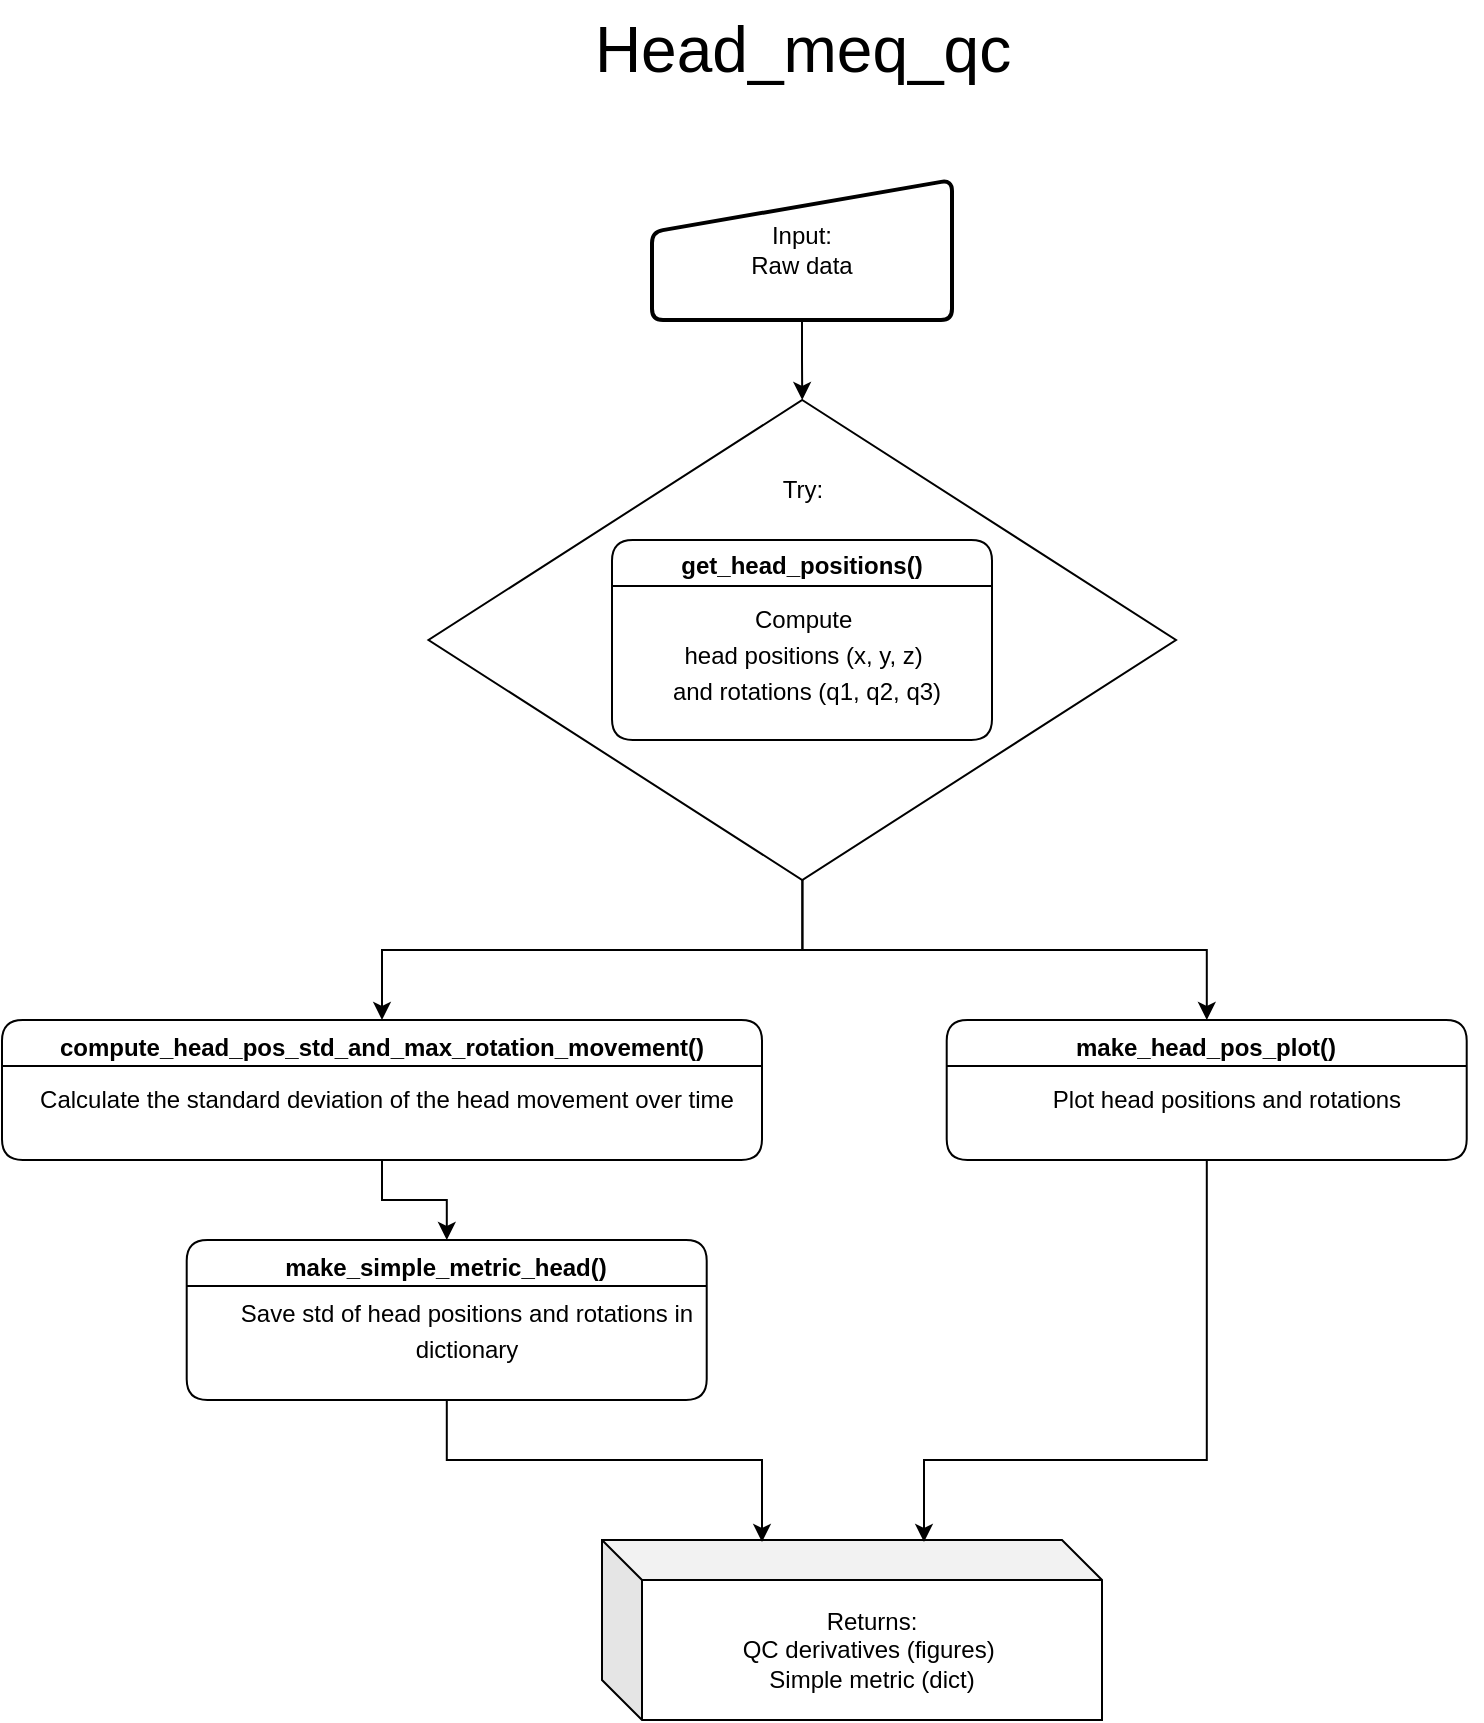 <mxfile version="20.8.16" type="device"><diagram name="Page-1" id="dtkTwhtDY3SrjnRo8XkO"><mxGraphModel dx="2074" dy="1614" grid="1" gridSize="10" guides="1" tooltips="1" connect="1" arrows="1" fold="1" page="0" pageScale="1" pageWidth="827" pageHeight="1169" math="0" shadow="0"><root><mxCell id="0"/><mxCell id="1" parent="0"/><mxCell id="g8LVUfj8DelhADSlZdfI-3" style="edgeStyle=orthogonalEdgeStyle;rounded=0;orthogonalLoop=1;jettySize=auto;html=1;" parent="1" source="g8LVUfj8DelhADSlZdfI-1" target="wm2gfMfbw3rKrTtN4tN1-9" edge="1"><mxGeometry relative="1" as="geometry"/></mxCell><mxCell id="g8LVUfj8DelhADSlZdfI-4" style="edgeStyle=orthogonalEdgeStyle;rounded=0;orthogonalLoop=1;jettySize=auto;html=1;" parent="1" source="g8LVUfj8DelhADSlZdfI-1" target="wm2gfMfbw3rKrTtN4tN1-15" edge="1"><mxGeometry relative="1" as="geometry"/></mxCell><mxCell id="lJstjDnfzTnsdC9-dKv9-14" value="&lt;font style=&quot;font-size: 32px;&quot;&gt;Head_meq_qc&lt;/font&gt;" style="text;html=1;align=center;verticalAlign=middle;resizable=0;points=[];autosize=1;strokeColor=none;fillColor=none;fontSize=18;fontFamily=Helvetica;" parent="1" vertex="1"><mxGeometry x="505" y="-210" width="230" height="50" as="geometry"/></mxCell><mxCell id="g8LVUfj8DelhADSlZdfI-6" style="edgeStyle=orthogonalEdgeStyle;rounded=0;orthogonalLoop=1;jettySize=auto;html=1;entryX=0.5;entryY=0;entryDx=0;entryDy=0;" parent="1" source="wm2gfMfbw3rKrTtN4tN1-1" target="g8LVUfj8DelhADSlZdfI-1" edge="1"><mxGeometry relative="1" as="geometry"/></mxCell><mxCell id="wm2gfMfbw3rKrTtN4tN1-1" value="Input:&lt;br&gt;Raw data" style="html=1;strokeWidth=2;shape=manualInput;whiteSpace=wrap;rounded=1;size=26;arcSize=11;fontFamily=Helvetica;" parent="1" vertex="1"><mxGeometry x="545" y="-120" width="150" height="70" as="geometry"/></mxCell><mxCell id="wm2gfMfbw3rKrTtN4tN1-7" value="" style="group;fontSize=12;" parent="1" vertex="1" connectable="0"><mxGeometry x="220" y="300" width="380" height="70" as="geometry"/></mxCell><mxCell id="wm2gfMfbw3rKrTtN4tN1-8" value="&lt;div style=&quot;border-color: var(--border-color); line-height: 18px;&quot;&gt;&lt;font style=&quot;border-color: var(--border-color);&quot;&gt;Calculate the standard&amp;nbsp;&lt;/font&gt;&lt;font style=&quot;background-color: initial; border-color: var(--border-color);&quot;&gt;deviation&amp;nbsp;&lt;/font&gt;&lt;span style=&quot;background-color: initial;&quot;&gt;of the head&amp;nbsp;&lt;/span&gt;&lt;span style=&quot;background-color: initial; border-color: var(--border-color);&quot;&gt;movement&lt;/span&gt;&lt;span style=&quot;background-color: initial; border-color: var(--border-color);&quot;&gt;&amp;nbsp;over time&lt;/span&gt;&lt;/div&gt;" style="text;html=1;strokeColor=none;fillColor=default;align=center;verticalAlign=middle;whiteSpace=wrap;rounded=0;fontSize=12;spacingTop=5;spacing=0;spacingBottom=5;spacingLeft=10;spacingRight=5;container=0;" parent="wm2gfMfbw3rKrTtN4tN1-7" vertex="1"><mxGeometry y="8.4" width="380.0" height="61.6" as="geometry"/></mxCell><mxCell id="wm2gfMfbw3rKrTtN4tN1-9" value="&lt;font style=&quot;font-size: 12px;&quot;&gt;compute_head_pos_std_and_max_rotation_movement()&lt;/font&gt;" style="swimlane;whiteSpace=wrap;html=1;fontSize=18;container=0;rounded=1;perimeterSpacing=0;fillColor=default;fillStyle=solid;swimlaneLine=1;" parent="wm2gfMfbw3rKrTtN4tN1-7" vertex="1"><mxGeometry width="380.0" height="70.0" as="geometry"/></mxCell><mxCell id="wm2gfMfbw3rKrTtN4tN1-13" value="" style="group;fontSize=12;" parent="1" vertex="1" connectable="0"><mxGeometry x="700" y="300" width="260" height="70" as="geometry"/></mxCell><mxCell id="wm2gfMfbw3rKrTtN4tN1-14" value="&lt;div style=&quot;border-color: var(--border-color); line-height: 18px;&quot;&gt;Plot head positions&amp;nbsp;&lt;span style=&quot;&quot;&gt;and rotations&lt;/span&gt;&lt;br&gt;&lt;/div&gt;" style="text;html=1;strokeColor=none;fillColor=default;align=center;verticalAlign=middle;whiteSpace=wrap;rounded=0;fontSize=12;spacingTop=5;spacing=0;spacingBottom=5;spacingLeft=10;spacingRight=5;container=0;" parent="wm2gfMfbw3rKrTtN4tN1-13" vertex="1"><mxGeometry y="8.4" width="260" height="61.6" as="geometry"/></mxCell><mxCell id="wm2gfMfbw3rKrTtN4tN1-15" value="&lt;font style=&quot;font-size: 12px;&quot;&gt;make_head_pos_plot()&lt;/font&gt;" style="swimlane;whiteSpace=wrap;html=1;fontSize=18;container=0;rounded=1;perimeterSpacing=0;fillColor=default;fillStyle=solid;swimlaneLine=1;" parent="wm2gfMfbw3rKrTtN4tN1-13" vertex="1"><mxGeometry x="-7.647" width="260" height="70.0" as="geometry"/></mxCell><mxCell id="wm2gfMfbw3rKrTtN4tN1-16" value="" style="group;fontSize=12;" parent="1" vertex="1" connectable="0"><mxGeometry x="320" y="410" width="260" height="80" as="geometry"/></mxCell><mxCell id="wm2gfMfbw3rKrTtN4tN1-17" value="&lt;div style=&quot;border-color: var(--border-color); line-height: 18px;&quot;&gt;Save std of head positions&amp;nbsp;&lt;span style=&quot;&quot;&gt;and rotations in dictionary&lt;/span&gt;&lt;br&gt;&lt;/div&gt;" style="text;html=1;strokeColor=none;fillColor=default;align=center;verticalAlign=middle;whiteSpace=wrap;rounded=0;fontSize=12;spacingTop=5;spacing=0;spacingBottom=5;spacingLeft=10;spacingRight=5;container=0;" parent="wm2gfMfbw3rKrTtN4tN1-16" vertex="1"><mxGeometry y="9.6" width="260" height="70.4" as="geometry"/></mxCell><mxCell id="wm2gfMfbw3rKrTtN4tN1-18" value="&lt;font style=&quot;font-size: 12px;&quot;&gt;make_simple_metric_head()&lt;/font&gt;" style="swimlane;whiteSpace=wrap;html=1;fontSize=18;container=0;rounded=1;perimeterSpacing=0;fillColor=default;fillStyle=solid;swimlaneLine=1;" parent="wm2gfMfbw3rKrTtN4tN1-16" vertex="1"><mxGeometry x="-7.647" width="260" height="80.0" as="geometry"/></mxCell><mxCell id="cxeCUibtf8LYgjQOg2Ft-3" style="edgeStyle=orthogonalEdgeStyle;rounded=0;orthogonalLoop=1;jettySize=auto;html=1;" parent="1" source="wm2gfMfbw3rKrTtN4tN1-9" target="wm2gfMfbw3rKrTtN4tN1-18" edge="1"><mxGeometry relative="1" as="geometry"/></mxCell><mxCell id="g8LVUfj8DelhADSlZdfI-5" value="Try:" style="text;html=1;align=center;verticalAlign=middle;resizable=0;points=[];autosize=1;strokeColor=none;fillColor=none;" parent="1" vertex="1"><mxGeometry x="600" width="40" height="30" as="geometry"/></mxCell><mxCell id="g8LVUfj8DelhADSlZdfI-8" value="" style="group" parent="1" vertex="1" connectable="0"><mxGeometry x="433.25" y="-10" width="431.75" height="270" as="geometry"/></mxCell><mxCell id="g8LVUfj8DelhADSlZdfI-1" value="" style="rhombus;whiteSpace=wrap;html=1;" parent="g8LVUfj8DelhADSlZdfI-8" vertex="1"><mxGeometry width="373.75" height="240" as="geometry"/></mxCell><mxCell id="wm2gfMfbw3rKrTtN4tN1-2" value="" style="group;fontSize=12;" parent="g8LVUfj8DelhADSlZdfI-8" vertex="1" connectable="0"><mxGeometry x="91.75" y="70" width="340" height="200" as="geometry"/></mxCell><mxCell id="wm2gfMfbw3rKrTtN4tN1-3" value="&lt;div style=&quot;border-color: var(--border-color); line-height: 18px;&quot;&gt;Compute&amp;nbsp;&lt;/div&gt;&lt;div style=&quot;border-color: var(--border-color); line-height: 18px;&quot;&gt;head&amp;nbsp;positions (x, y, z)&amp;nbsp;&lt;/div&gt;&lt;div style=&quot;border-color: var(--border-color); line-height: 18px;&quot;&gt;and rotations (q1, q2, q3)&lt;/div&gt;" style="text;html=1;strokeColor=none;fillColor=default;align=center;verticalAlign=middle;whiteSpace=wrap;rounded=0;fontSize=12;spacingTop=5;spacing=0;spacingBottom=5;spacingLeft=10;spacingRight=5;container=0;" parent="wm2gfMfbw3rKrTtN4tN1-2" vertex="1"><mxGeometry y="14.4" width="190" height="85.6" as="geometry"/></mxCell><mxCell id="wm2gfMfbw3rKrTtN4tN1-4" value="&lt;div style=&quot;font-size: 12px; line-height: 18px;&quot;&gt;get_head_positions()&lt;/div&gt;" style="swimlane;whiteSpace=wrap;html=1;fontSize=18;container=0;rounded=1;perimeterSpacing=0;fillColor=default;fillStyle=solid;swimlaneLine=1;" parent="wm2gfMfbw3rKrTtN4tN1-2" vertex="1"><mxGeometry width="190" height="100" as="geometry"/></mxCell><mxCell id="g8LVUfj8DelhADSlZdfI-9" value="Try:" style="text;html=1;align=center;verticalAlign=middle;resizable=0;points=[];autosize=1;strokeColor=none;fillColor=none;" parent="g8LVUfj8DelhADSlZdfI-8" vertex="1"><mxGeometry x="166.88" y="30" width="40" height="30" as="geometry"/></mxCell><mxCell id="g8LVUfj8DelhADSlZdfI-12" value="&lt;div style=&quot;border-color: var(--border-color);&quot;&gt;Returns:&lt;/div&gt;&lt;div style=&quot;border-color: var(--border-color);&quot;&gt;QC derivatives (figures)&amp;nbsp;&lt;/div&gt;&lt;div style=&quot;border-color: var(--border-color);&quot;&gt;Simple metric (dict)&lt;/div&gt;" style="shape=cube;whiteSpace=wrap;html=1;boundedLbl=1;backgroundOutline=1;darkOpacity=0.05;darkOpacity2=0.1;" parent="1" vertex="1"><mxGeometry x="520" y="560" width="250" height="90" as="geometry"/></mxCell><mxCell id="g8LVUfj8DelhADSlZdfI-13" style="edgeStyle=orthogonalEdgeStyle;rounded=0;orthogonalLoop=1;jettySize=auto;html=1;entryX=0.644;entryY=0.011;entryDx=0;entryDy=0;entryPerimeter=0;" parent="1" source="wm2gfMfbw3rKrTtN4tN1-15" target="g8LVUfj8DelhADSlZdfI-12" edge="1"><mxGeometry relative="1" as="geometry"><Array as="points"><mxPoint x="822" y="520"/><mxPoint x="681" y="520"/></Array></mxGeometry></mxCell><mxCell id="g8LVUfj8DelhADSlZdfI-14" style="edgeStyle=orthogonalEdgeStyle;rounded=0;orthogonalLoop=1;jettySize=auto;html=1;entryX=0.32;entryY=0.011;entryDx=0;entryDy=0;entryPerimeter=0;" parent="1" source="wm2gfMfbw3rKrTtN4tN1-18" target="g8LVUfj8DelhADSlZdfI-12" edge="1"><mxGeometry relative="1" as="geometry"><Array as="points"><mxPoint x="442" y="520"/><mxPoint x="600" y="520"/></Array></mxGeometry></mxCell></root></mxGraphModel></diagram></mxfile>